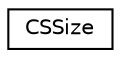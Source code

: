 digraph "Graphical Class Hierarchy"
{
  edge [fontname="Helvetica",fontsize="10",labelfontname="Helvetica",labelfontsize="10"];
  node [fontname="Helvetica",fontsize="10",shape=record];
  rankdir="LR";
  Node0 [label="CSSize",height=0.2,width=0.4,color="black", fillcolor="white", style="filled",URL="$structCSSize.html",tooltip="A size. "];
}
